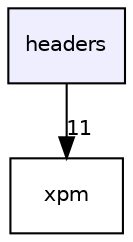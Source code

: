 digraph "headers" {
  compound=true
  node [ fontsize="10", fontname="Helvetica"];
  edge [ labelfontsize="10", labelfontname="Helvetica"];
  dir_7f57b1e41c5acd0e859ae5f3a2b075a9 [shape=box, label="headers", style="filled", fillcolor="#eeeeff", pencolor="black", URL="dir_7f57b1e41c5acd0e859ae5f3a2b075a9.html"];
  dir_72f331271689251cd420bf9384d83aff [shape=box label="xpm" URL="dir_72f331271689251cd420bf9384d83aff.html"];
  dir_7f57b1e41c5acd0e859ae5f3a2b075a9->dir_72f331271689251cd420bf9384d83aff [headlabel="11", labeldistance=1.5 headhref="dir_000000_000002.html"];
}
